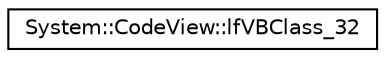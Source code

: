 digraph G
{
  edge [fontname="Helvetica",fontsize="10",labelfontname="Helvetica",labelfontsize="10"];
  node [fontname="Helvetica",fontsize="10",shape=record];
  rankdir="LR";
  Node1 [label="System::CodeView::lfVBClass_32",height=0.2,width=0.4,color="black", fillcolor="white", style="filled",URL="$struct_system_1_1_code_view_1_1lf_v_b_class__32.html"];
}
